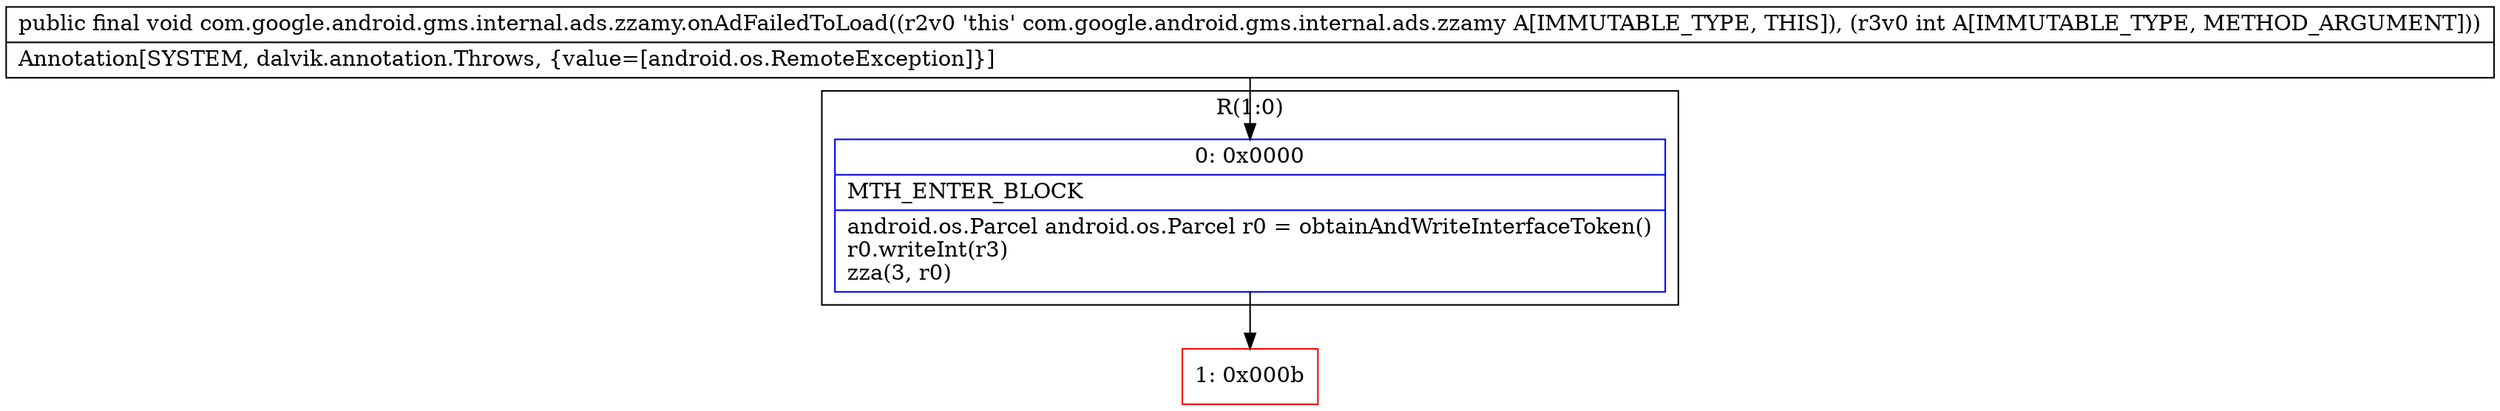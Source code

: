 digraph "CFG forcom.google.android.gms.internal.ads.zzamy.onAdFailedToLoad(I)V" {
subgraph cluster_Region_1765246203 {
label = "R(1:0)";
node [shape=record,color=blue];
Node_0 [shape=record,label="{0\:\ 0x0000|MTH_ENTER_BLOCK\l|android.os.Parcel android.os.Parcel r0 = obtainAndWriteInterfaceToken()\lr0.writeInt(r3)\lzza(3, r0)\l}"];
}
Node_1 [shape=record,color=red,label="{1\:\ 0x000b}"];
MethodNode[shape=record,label="{public final void com.google.android.gms.internal.ads.zzamy.onAdFailedToLoad((r2v0 'this' com.google.android.gms.internal.ads.zzamy A[IMMUTABLE_TYPE, THIS]), (r3v0 int A[IMMUTABLE_TYPE, METHOD_ARGUMENT]))  | Annotation[SYSTEM, dalvik.annotation.Throws, \{value=[android.os.RemoteException]\}]\l}"];
MethodNode -> Node_0;
Node_0 -> Node_1;
}

